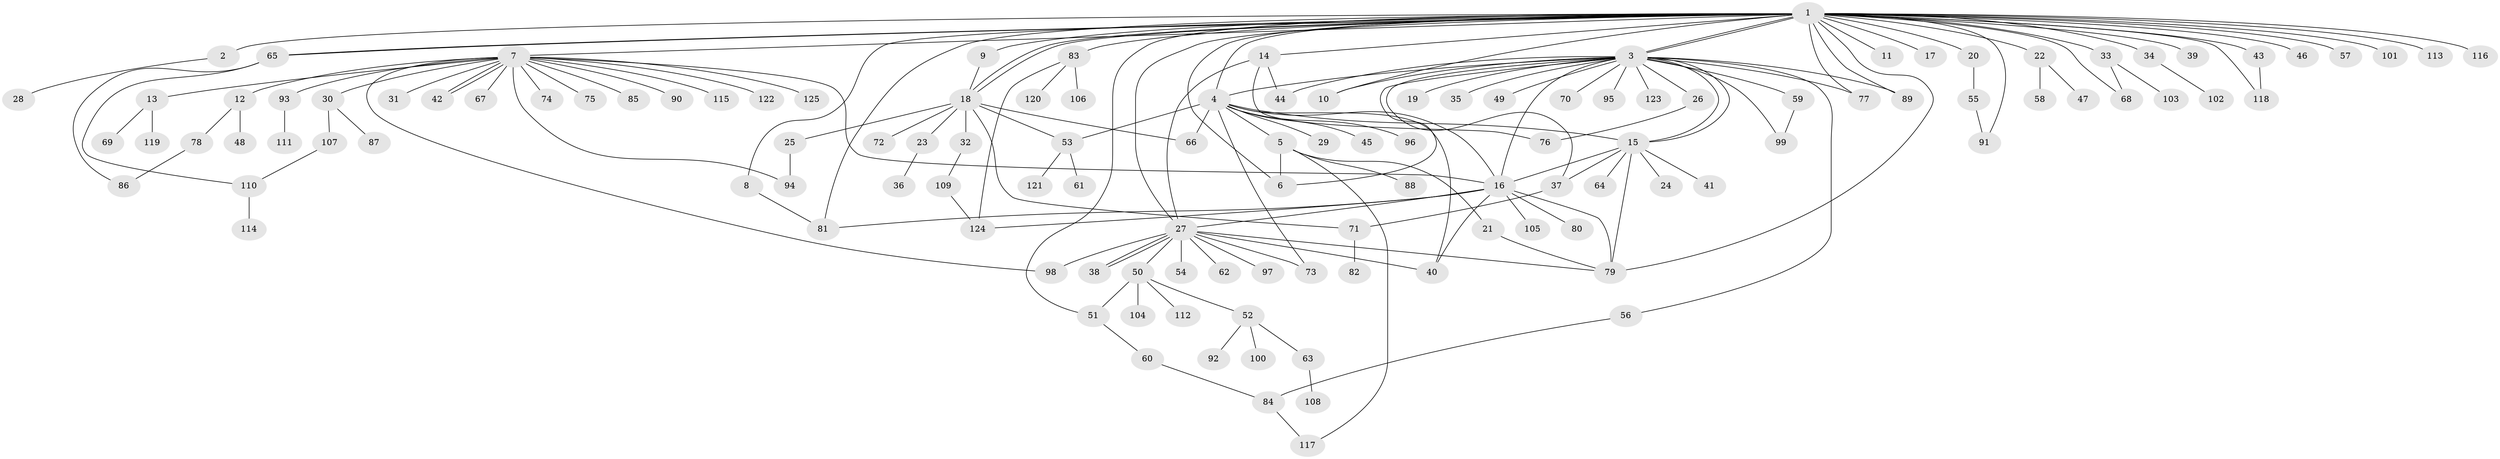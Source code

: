 // Generated by graph-tools (version 1.1) at 2025/11/02/27/25 16:11:14]
// undirected, 125 vertices, 171 edges
graph export_dot {
graph [start="1"]
  node [color=gray90,style=filled];
  1;
  2;
  3;
  4;
  5;
  6;
  7;
  8;
  9;
  10;
  11;
  12;
  13;
  14;
  15;
  16;
  17;
  18;
  19;
  20;
  21;
  22;
  23;
  24;
  25;
  26;
  27;
  28;
  29;
  30;
  31;
  32;
  33;
  34;
  35;
  36;
  37;
  38;
  39;
  40;
  41;
  42;
  43;
  44;
  45;
  46;
  47;
  48;
  49;
  50;
  51;
  52;
  53;
  54;
  55;
  56;
  57;
  58;
  59;
  60;
  61;
  62;
  63;
  64;
  65;
  66;
  67;
  68;
  69;
  70;
  71;
  72;
  73;
  74;
  75;
  76;
  77;
  78;
  79;
  80;
  81;
  82;
  83;
  84;
  85;
  86;
  87;
  88;
  89;
  90;
  91;
  92;
  93;
  94;
  95;
  96;
  97;
  98;
  99;
  100;
  101;
  102;
  103;
  104;
  105;
  106;
  107;
  108;
  109;
  110;
  111;
  112;
  113;
  114;
  115;
  116;
  117;
  118;
  119;
  120;
  121;
  122;
  123;
  124;
  125;
  1 -- 2;
  1 -- 3;
  1 -- 3;
  1 -- 4;
  1 -- 6;
  1 -- 7;
  1 -- 8;
  1 -- 9;
  1 -- 10;
  1 -- 11;
  1 -- 14;
  1 -- 17;
  1 -- 18;
  1 -- 18;
  1 -- 20;
  1 -- 22;
  1 -- 27;
  1 -- 33;
  1 -- 34;
  1 -- 39;
  1 -- 43;
  1 -- 46;
  1 -- 51;
  1 -- 57;
  1 -- 65;
  1 -- 65;
  1 -- 68;
  1 -- 77;
  1 -- 79;
  1 -- 81;
  1 -- 83;
  1 -- 89;
  1 -- 91;
  1 -- 101;
  1 -- 113;
  1 -- 116;
  1 -- 118;
  2 -- 28;
  3 -- 4;
  3 -- 6;
  3 -- 10;
  3 -- 15;
  3 -- 15;
  3 -- 16;
  3 -- 19;
  3 -- 26;
  3 -- 35;
  3 -- 37;
  3 -- 44;
  3 -- 49;
  3 -- 56;
  3 -- 59;
  3 -- 70;
  3 -- 77;
  3 -- 89;
  3 -- 95;
  3 -- 99;
  3 -- 123;
  4 -- 5;
  4 -- 15;
  4 -- 16;
  4 -- 29;
  4 -- 40;
  4 -- 45;
  4 -- 53;
  4 -- 66;
  4 -- 73;
  4 -- 96;
  5 -- 6;
  5 -- 21;
  5 -- 88;
  5 -- 117;
  7 -- 12;
  7 -- 13;
  7 -- 16;
  7 -- 30;
  7 -- 31;
  7 -- 42;
  7 -- 42;
  7 -- 67;
  7 -- 74;
  7 -- 75;
  7 -- 85;
  7 -- 90;
  7 -- 93;
  7 -- 94;
  7 -- 98;
  7 -- 115;
  7 -- 122;
  7 -- 125;
  8 -- 81;
  9 -- 18;
  12 -- 48;
  12 -- 78;
  13 -- 69;
  13 -- 119;
  14 -- 27;
  14 -- 44;
  14 -- 76;
  15 -- 16;
  15 -- 24;
  15 -- 37;
  15 -- 41;
  15 -- 64;
  15 -- 79;
  16 -- 27;
  16 -- 40;
  16 -- 79;
  16 -- 80;
  16 -- 81;
  16 -- 105;
  16 -- 124;
  18 -- 23;
  18 -- 25;
  18 -- 32;
  18 -- 53;
  18 -- 66;
  18 -- 71;
  18 -- 72;
  20 -- 55;
  21 -- 79;
  22 -- 47;
  22 -- 58;
  23 -- 36;
  25 -- 94;
  26 -- 76;
  27 -- 38;
  27 -- 38;
  27 -- 40;
  27 -- 50;
  27 -- 54;
  27 -- 62;
  27 -- 73;
  27 -- 79;
  27 -- 97;
  27 -- 98;
  30 -- 87;
  30 -- 107;
  32 -- 109;
  33 -- 68;
  33 -- 103;
  34 -- 102;
  37 -- 71;
  43 -- 118;
  50 -- 51;
  50 -- 52;
  50 -- 104;
  50 -- 112;
  51 -- 60;
  52 -- 63;
  52 -- 92;
  52 -- 100;
  53 -- 61;
  53 -- 121;
  55 -- 91;
  56 -- 84;
  59 -- 99;
  60 -- 84;
  63 -- 108;
  65 -- 86;
  65 -- 110;
  71 -- 82;
  78 -- 86;
  83 -- 106;
  83 -- 120;
  83 -- 124;
  84 -- 117;
  93 -- 111;
  107 -- 110;
  109 -- 124;
  110 -- 114;
}

